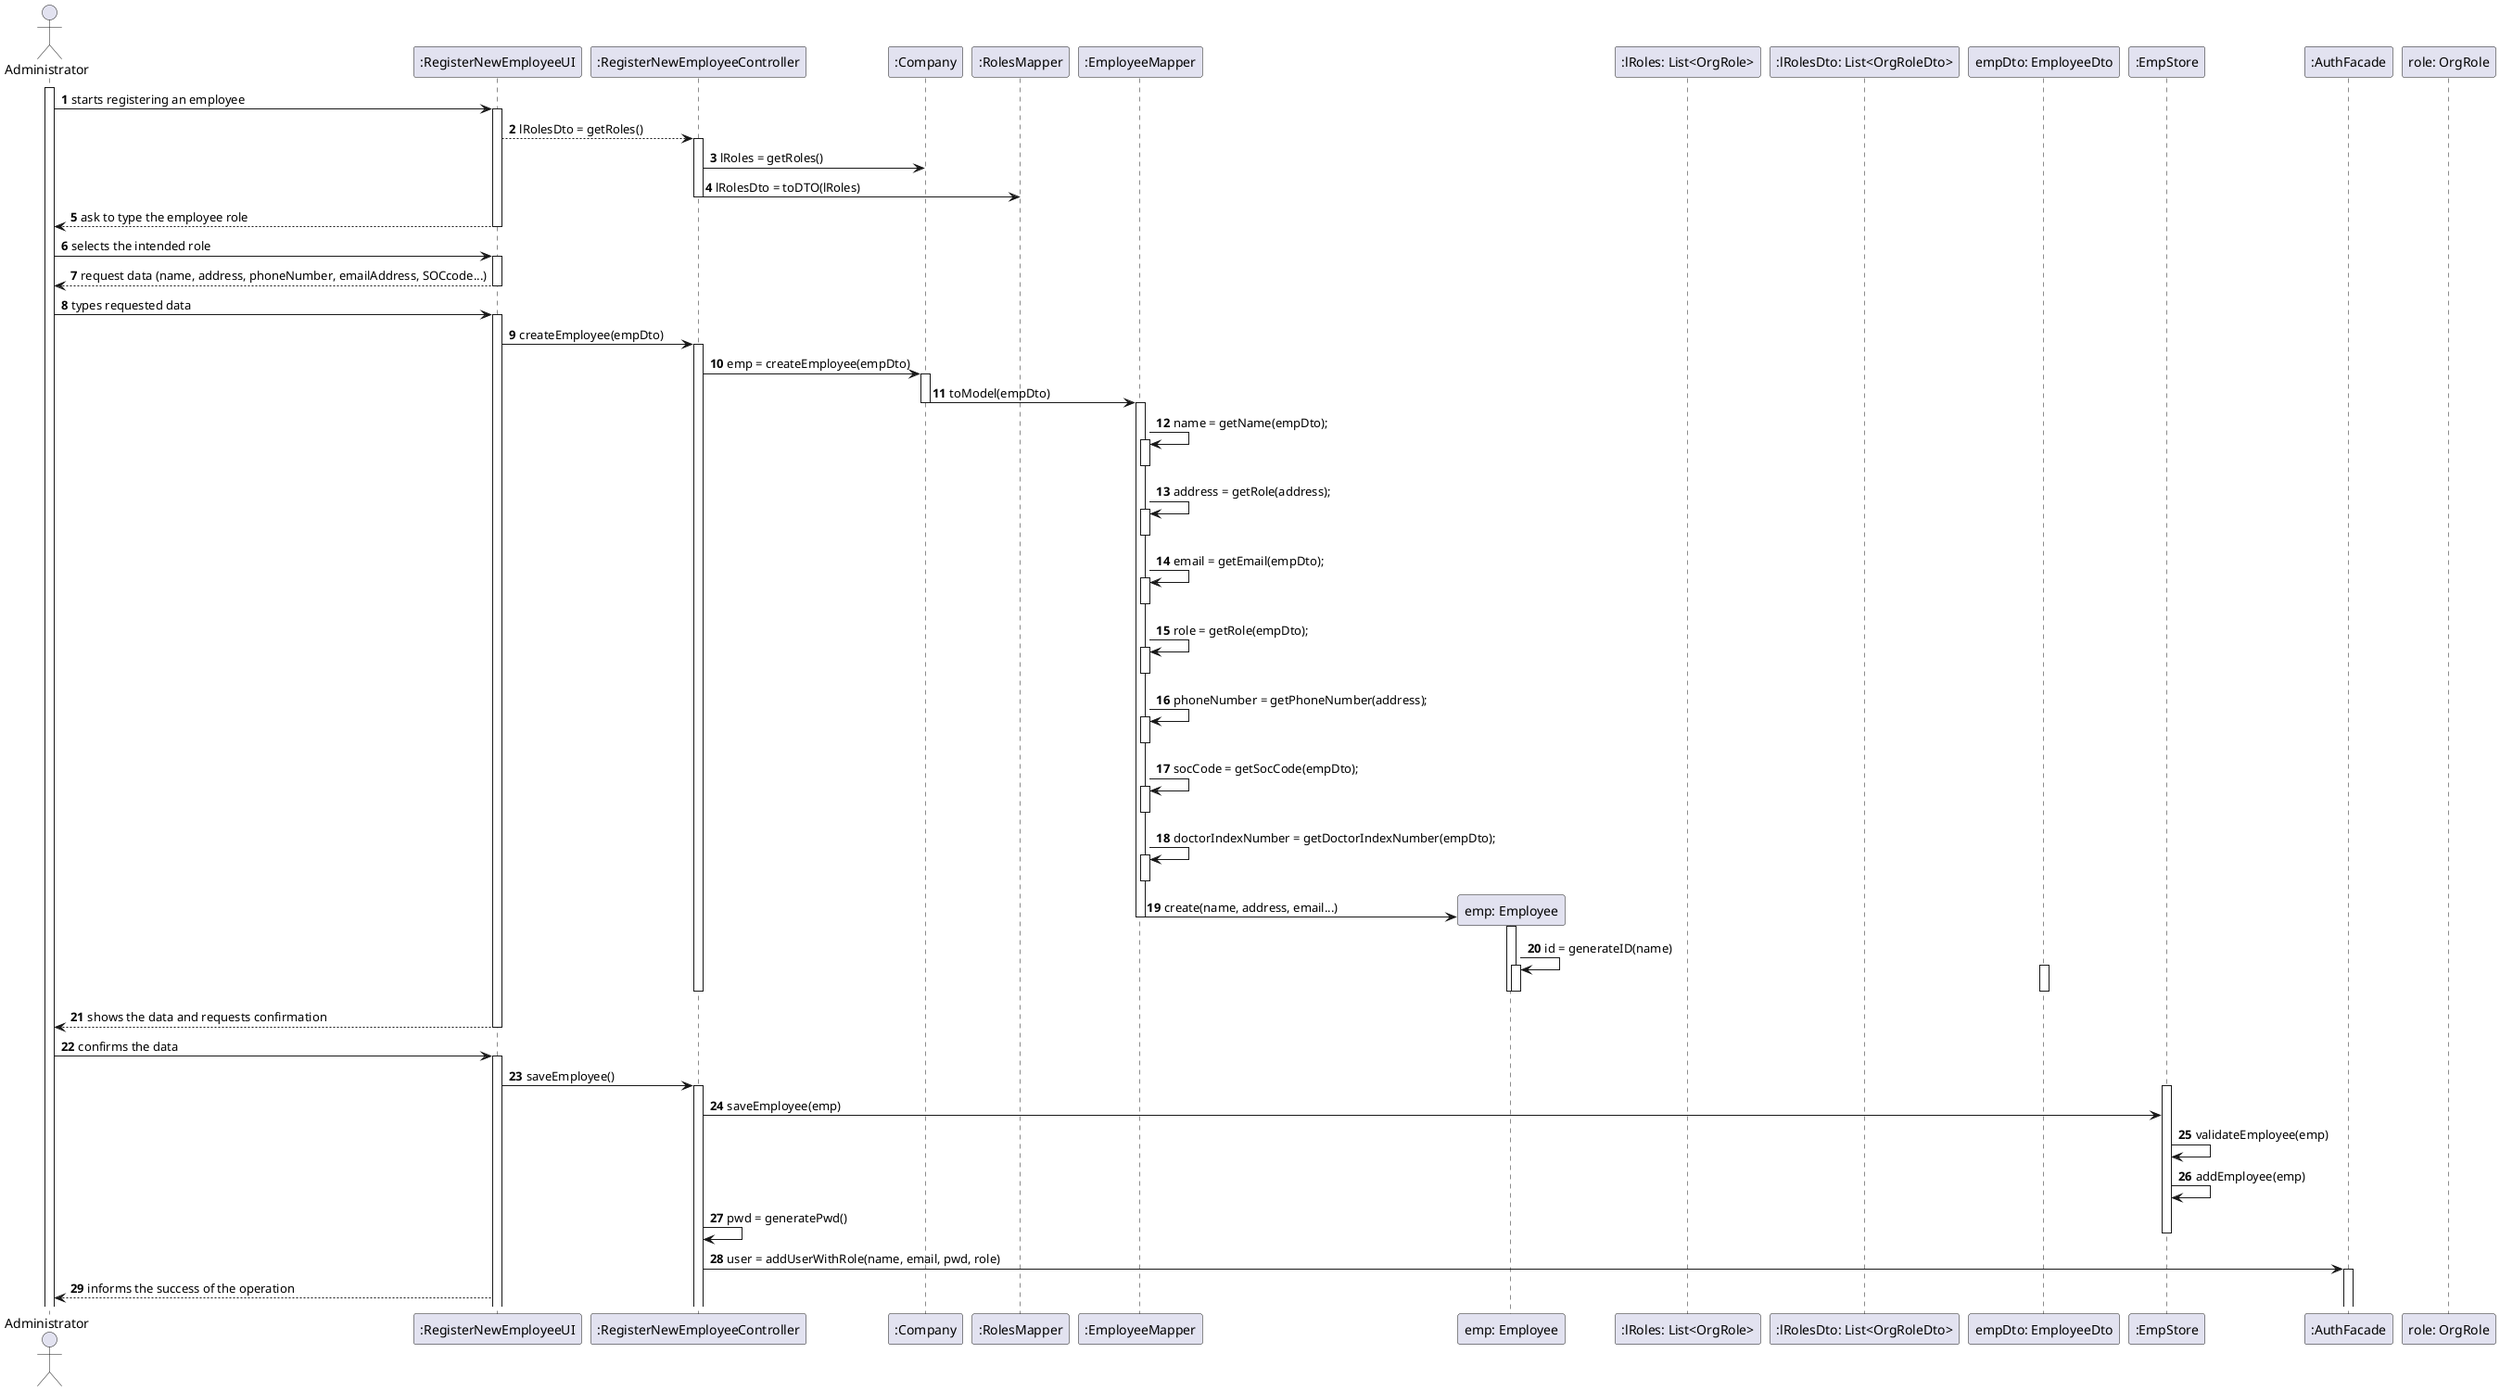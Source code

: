 @startuml
'https://plantuml.com/sequence-diagram

autonumber
actor "Administrator" as A

activate A
A -> ":RegisterNewEmployeeUI" : starts registering an employee
activate ":RegisterNewEmployeeUI"
":RegisterNewEmployeeUI" --> ":RegisterNewEmployeeController" : lRolesDto = getRoles()
activate ":RegisterNewEmployeeController"
":RegisterNewEmployeeController" -> ":Company" : lRoles = getRoles()
":RegisterNewEmployeeController" -> ":RolesMapper" : lRolesDto = toDTO(lRoles)
deactivate ":RegisterNewEmployeeController"
":RegisterNewEmployeeUI" --> A : ask to type the employee role
deactivate ":RegisterNewEmployeeUI"
A -> ":RegisterNewEmployeeUI" : selects the intended role
activate ":RegisterNewEmployeeUI"
":RegisterNewEmployeeUI" --> A : request data (name, address, phoneNumber, emailAddress, SOCcode...)
deactivate ":RegisterNewEmployeeUI"
A -> ":RegisterNewEmployeeUI" : types requested data
activate ":RegisterNewEmployeeUI"
":RegisterNewEmployeeUI" -> ":RegisterNewEmployeeController" : createEmployee(empDto)
activate ":RegisterNewEmployeeController"


":RegisterNewEmployeeController" -> ":Company" : emp = createEmployee(empDto)
activate ":Company"
":Company" -> ":EmployeeMapper" : toModel(empDto)
deactivate ":Company"
activate ":EmployeeMapper"
":EmployeeMapper" -> ":EmployeeMapper" : name = getName(empDto);
activate ":EmployeeMapper"
deactivate ":EmployeeMapper"
":EmployeeMapper" -> ":EmployeeMapper" : address = getRole(address);
activate ":EmployeeMapper"
deactivate ":EmployeeMapper"
":EmployeeMapper" -> ":EmployeeMapper" : email = getEmail(empDto);
activate ":EmployeeMapper"
deactivate ":EmployeeMapper"
":EmployeeMapper" -> ":EmployeeMapper" : role = getRole(empDto);
activate ":EmployeeMapper"
deactivate ":EmployeeMapper"
":EmployeeMapper" -> ":EmployeeMapper" : phoneNumber = getPhoneNumber(address);
activate ":EmployeeMapper"
deactivate ":EmployeeMapper"
":EmployeeMapper" -> ":EmployeeMapper" : socCode = getSocCode(empDto);
activate ":EmployeeMapper"
deactivate ":EmployeeMapper"
":EmployeeMapper" -> ":EmployeeMapper" : doctorIndexNumber = getDoctorIndexNumber(empDto);
activate ":EmployeeMapper"
deactivate ":EmployeeMapper"
create "emp: Employee"
":EmployeeMapper" -> "emp: Employee" : create(name, address, email...)
deactivate ":EmployeeMapper"
activate "emp: Employee"
"emp: Employee" -> "emp: Employee" : id = generateID(name)
activate "emp: Employee"
deactivate "emp: Employee"
deactivate "emp: Employee"
deactivate ":RegisterNewEmployeeController"
participant ":lRoles: List<OrgRole>"
participant ":lRolesDto: List<OrgRoleDto>"


activate "empDto: EmployeeDto"
deactivate "empDto: EmployeeDto"


deactivate "empDto: EmployeeDto"

deactivate ":Company"
deactivate "role: OrgRole"
":RegisterNewEmployeeUI" --> A : shows the data and requests confirmation
deactivate ":RegisterNewEmployeeUI"
A -> ":RegisterNewEmployeeUI" : confirms the data
activate ":RegisterNewEmployeeUI"
":RegisterNewEmployeeUI" -> ":RegisterNewEmployeeController" : saveEmployee()
activate ":RegisterNewEmployeeController"
activate ":EmpStore"
":RegisterNewEmployeeController" -> ":EmpStore" : saveEmployee(emp)
":EmpStore" -> ":EmpStore" : validateEmployee(emp)
":EmpStore" -> ":EmpStore" : addEmployee(emp)
":RegisterNewEmployeeController" -> ":RegisterNewEmployeeController" : pwd = generatePwd()
deactivate ":EmpStore"
":RegisterNewEmployeeController" -> ":AuthFacade" : user = addUserWithRole(name, email, pwd, role)
activate ":AuthFacade"

":RegisterNewEmployeeUI" --> A : informs the success of the operation
participant "role: OrgRole"
@enduml